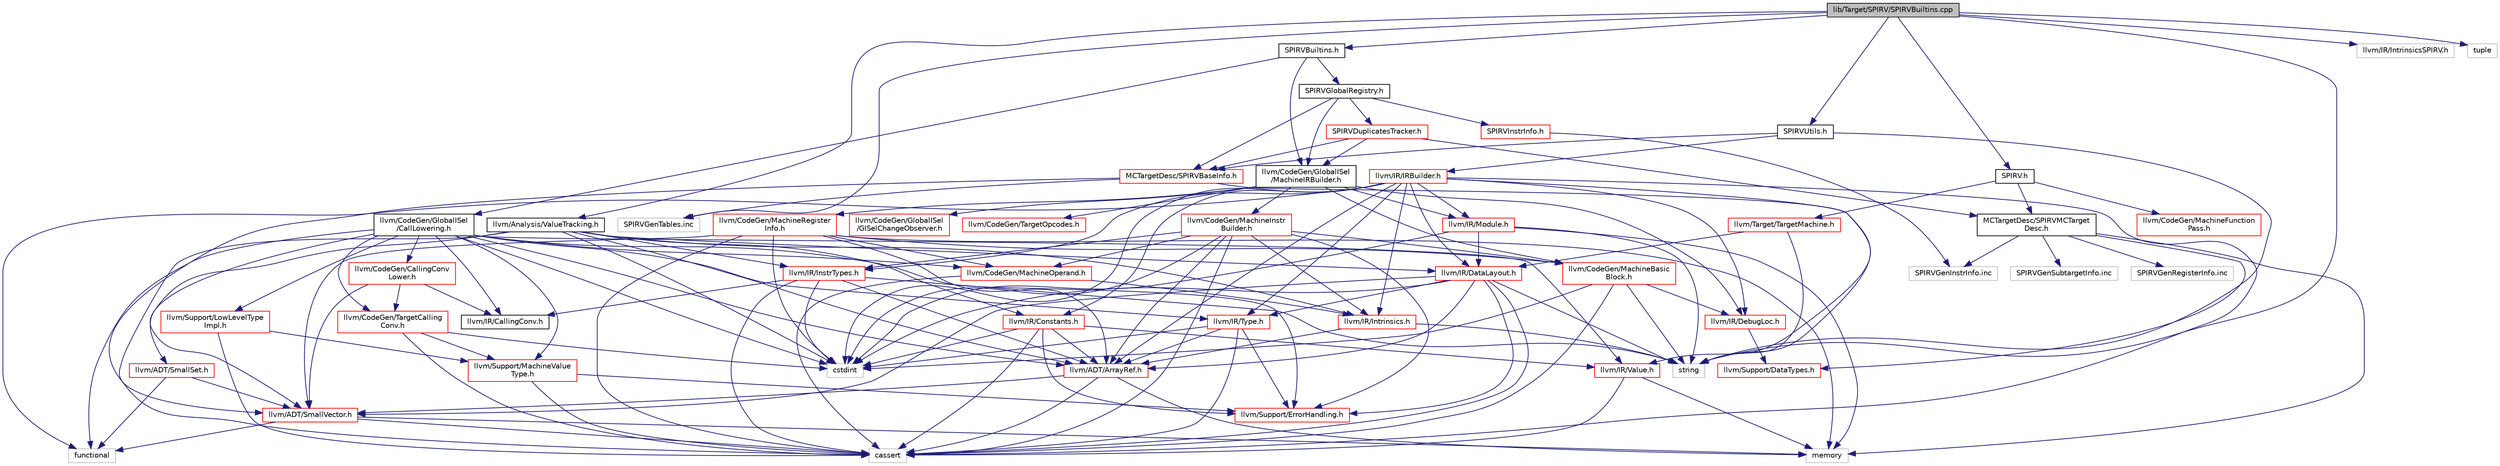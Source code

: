 digraph "lib/Target/SPIRV/SPIRVBuiltins.cpp"
{
 // LATEX_PDF_SIZE
  bgcolor="transparent";
  edge [fontname="Helvetica",fontsize="10",labelfontname="Helvetica",labelfontsize="10"];
  node [fontname="Helvetica",fontsize="10",shape=record];
  Node1 [label="lib/Target/SPIRV/SPIRVBuiltins.cpp",height=0.2,width=0.4,color="black", fillcolor="grey75", style="filled", fontcolor="black",tooltip=" "];
  Node1 -> Node2 [color="midnightblue",fontsize="10",style="solid",fontname="Helvetica"];
  Node2 [label="SPIRVBuiltins.h",height=0.2,width=0.4,color="black",URL="$SPIRVBuiltins_8h.html",tooltip=" "];
  Node2 -> Node3 [color="midnightblue",fontsize="10",style="solid",fontname="Helvetica"];
  Node3 [label="SPIRVGlobalRegistry.h",height=0.2,width=0.4,color="black",URL="$SPIRVGlobalRegistry_8h.html",tooltip=" "];
  Node3 -> Node4 [color="midnightblue",fontsize="10",style="solid",fontname="Helvetica"];
  Node4 [label="MCTargetDesc/SPIRVBaseInfo.h",height=0.2,width=0.4,color="red",URL="$SPIRVBaseInfo_8h.html",tooltip=" "];
  Node4 -> Node5 [color="midnightblue",fontsize="10",style="solid",fontname="Helvetica"];
  Node5 [label="llvm/ADT/SmallVector.h",height=0.2,width=0.4,color="red",URL="$SmallVector_8h.html",tooltip=" "];
  Node5 -> Node13 [color="midnightblue",fontsize="10",style="solid",fontname="Helvetica"];
  Node13 [label="cassert",height=0.2,width=0.4,color="grey75",tooltip=" "];
  Node5 -> Node17 [color="midnightblue",fontsize="10",style="solid",fontname="Helvetica"];
  Node17 [label="functional",height=0.2,width=0.4,color="grey75",tooltip=" "];
  Node5 -> Node21 [color="midnightblue",fontsize="10",style="solid",fontname="Helvetica"];
  Node21 [label="memory",height=0.2,width=0.4,color="grey75",tooltip=" "];
  Node4 -> Node32 [color="midnightblue",fontsize="10",style="solid",fontname="Helvetica"];
  Node32 [label="string",height=0.2,width=0.4,color="grey75",tooltip=" "];
  Node4 -> Node34 [color="midnightblue",fontsize="10",style="solid",fontname="Helvetica"];
  Node34 [label="SPIRVGenTables.inc",height=0.2,width=0.4,color="grey75",tooltip=" "];
  Node3 -> Node35 [color="midnightblue",fontsize="10",style="solid",fontname="Helvetica"];
  Node35 [label="SPIRVDuplicatesTracker.h",height=0.2,width=0.4,color="red",URL="$SPIRVDuplicatesTracker_8h.html",tooltip=" "];
  Node35 -> Node4 [color="midnightblue",fontsize="10",style="solid",fontname="Helvetica"];
  Node35 -> Node36 [color="midnightblue",fontsize="10",style="solid",fontname="Helvetica"];
  Node36 [label="MCTargetDesc/SPIRVMCTarget\lDesc.h",height=0.2,width=0.4,color="black",URL="$SPIRVMCTargetDesc_8h.html",tooltip=" "];
  Node36 -> Node37 [color="midnightblue",fontsize="10",style="solid",fontname="Helvetica"];
  Node37 [label="llvm/Support/DataTypes.h",height=0.2,width=0.4,color="red",URL="$Support_2DataTypes_8h.html",tooltip=" "];
  Node36 -> Node21 [color="midnightblue",fontsize="10",style="solid",fontname="Helvetica"];
  Node36 -> Node42 [color="midnightblue",fontsize="10",style="solid",fontname="Helvetica"];
  Node42 [label="SPIRVGenRegisterInfo.inc",height=0.2,width=0.4,color="grey75",tooltip=" "];
  Node36 -> Node43 [color="midnightblue",fontsize="10",style="solid",fontname="Helvetica"];
  Node43 [label="SPIRVGenInstrInfo.inc",height=0.2,width=0.4,color="grey75",tooltip=" "];
  Node36 -> Node44 [color="midnightblue",fontsize="10",style="solid",fontname="Helvetica"];
  Node44 [label="SPIRVGenSubtargetInfo.inc",height=0.2,width=0.4,color="grey75",tooltip=" "];
  Node35 -> Node58 [color="midnightblue",fontsize="10",style="solid",fontname="Helvetica"];
  Node58 [label="llvm/CodeGen/GlobalISel\l/MachineIRBuilder.h",height=0.2,width=0.4,color="black",URL="$MachineIRBuilder_8h.html",tooltip=" "];
  Node58 -> Node59 [color="midnightblue",fontsize="10",style="solid",fontname="Helvetica"];
  Node59 [label="llvm/CodeGen/GlobalISel\l/GISelChangeObserver.h",height=0.2,width=0.4,color="red",URL="$GISelChangeObserver_8h.html",tooltip=" "];
  Node58 -> Node80 [color="midnightblue",fontsize="10",style="solid",fontname="Helvetica"];
  Node80 [label="llvm/CodeGen/MachineBasic\lBlock.h",height=0.2,width=0.4,color="red",URL="$MachineBasicBlock_8h.html",tooltip=" "];
  Node80 -> Node134 [color="midnightblue",fontsize="10",style="solid",fontname="Helvetica"];
  Node134 [label="llvm/IR/DebugLoc.h",height=0.2,width=0.4,color="red",URL="$DebugLoc_8h.html",tooltip=" "];
  Node134 -> Node37 [color="midnightblue",fontsize="10",style="solid",fontname="Helvetica"];
  Node80 -> Node13 [color="midnightblue",fontsize="10",style="solid",fontname="Helvetica"];
  Node80 -> Node25 [color="midnightblue",fontsize="10",style="solid",fontname="Helvetica"];
  Node25 [label="cstdint",height=0.2,width=0.4,color="grey75",tooltip=" "];
  Node80 -> Node32 [color="midnightblue",fontsize="10",style="solid",fontname="Helvetica"];
  Node58 -> Node162 [color="midnightblue",fontsize="10",style="solid",fontname="Helvetica"];
  Node162 [label="llvm/CodeGen/MachineInstr\lBuilder.h",height=0.2,width=0.4,color="red",URL="$MachineInstrBuilder_8h.html",tooltip=" "];
  Node162 -> Node62 [color="midnightblue",fontsize="10",style="solid",fontname="Helvetica"];
  Node62 [label="llvm/ADT/ArrayRef.h",height=0.2,width=0.4,color="red",URL="$ArrayRef_8h.html",tooltip=" "];
  Node62 -> Node5 [color="midnightblue",fontsize="10",style="solid",fontname="Helvetica"];
  Node62 -> Node13 [color="midnightblue",fontsize="10",style="solid",fontname="Helvetica"];
  Node62 -> Node21 [color="midnightblue",fontsize="10",style="solid",fontname="Helvetica"];
  Node162 -> Node80 [color="midnightblue",fontsize="10",style="solid",fontname="Helvetica"];
  Node162 -> Node127 [color="midnightblue",fontsize="10",style="solid",fontname="Helvetica"];
  Node127 [label="llvm/CodeGen/MachineOperand.h",height=0.2,width=0.4,color="red",URL="$MachineOperand_8h.html",tooltip=" "];
  Node127 -> Node130 [color="midnightblue",fontsize="10",style="solid",fontname="Helvetica"];
  Node130 [label="llvm/IR/Intrinsics.h",height=0.2,width=0.4,color="red",URL="$Intrinsics_8h.html",tooltip=" "];
  Node130 -> Node62 [color="midnightblue",fontsize="10",style="solid",fontname="Helvetica"];
  Node130 -> Node32 [color="midnightblue",fontsize="10",style="solid",fontname="Helvetica"];
  Node127 -> Node13 [color="midnightblue",fontsize="10",style="solid",fontname="Helvetica"];
  Node162 -> Node171 [color="midnightblue",fontsize="10",style="solid",fontname="Helvetica"];
  Node171 [label="llvm/IR/InstrTypes.h",height=0.2,width=0.4,color="red",URL="$InstrTypes_8h.html",tooltip=" "];
  Node171 -> Node62 [color="midnightblue",fontsize="10",style="solid",fontname="Helvetica"];
  Node171 -> Node169 [color="midnightblue",fontsize="10",style="solid",fontname="Helvetica"];
  Node169 [label="llvm/IR/CallingConv.h",height=0.2,width=0.4,color="black",URL="$CallingConv_8h.html",tooltip=" "];
  Node171 -> Node13 [color="midnightblue",fontsize="10",style="solid",fontname="Helvetica"];
  Node171 -> Node25 [color="midnightblue",fontsize="10",style="solid",fontname="Helvetica"];
  Node171 -> Node32 [color="midnightblue",fontsize="10",style="solid",fontname="Helvetica"];
  Node162 -> Node130 [color="midnightblue",fontsize="10",style="solid",fontname="Helvetica"];
  Node162 -> Node53 [color="midnightblue",fontsize="10",style="solid",fontname="Helvetica"];
  Node53 [label="llvm/Support/ErrorHandling.h",height=0.2,width=0.4,color="red",URL="$Support_2ErrorHandling_8h.html",tooltip=" "];
  Node162 -> Node13 [color="midnightblue",fontsize="10",style="solid",fontname="Helvetica"];
  Node162 -> Node25 [color="midnightblue",fontsize="10",style="solid",fontname="Helvetica"];
  Node58 -> Node190 [color="midnightblue",fontsize="10",style="solid",fontname="Helvetica"];
  Node190 [label="llvm/CodeGen/MachineRegister\lInfo.h",height=0.2,width=0.4,color="red",URL="$MachineRegisterInfo_8h.html",tooltip=" "];
  Node190 -> Node62 [color="midnightblue",fontsize="10",style="solid",fontname="Helvetica"];
  Node190 -> Node5 [color="midnightblue",fontsize="10",style="solid",fontname="Helvetica"];
  Node190 -> Node80 [color="midnightblue",fontsize="10",style="solid",fontname="Helvetica"];
  Node190 -> Node127 [color="midnightblue",fontsize="10",style="solid",fontname="Helvetica"];
  Node190 -> Node13 [color="midnightblue",fontsize="10",style="solid",fontname="Helvetica"];
  Node190 -> Node25 [color="midnightblue",fontsize="10",style="solid",fontname="Helvetica"];
  Node190 -> Node21 [color="midnightblue",fontsize="10",style="solid",fontname="Helvetica"];
  Node58 -> Node132 [color="midnightblue",fontsize="10",style="solid",fontname="Helvetica"];
  Node132 [label="llvm/CodeGen/TargetOpcodes.h",height=0.2,width=0.4,color="red",URL="$TargetOpcodes_8h.html",tooltip=" "];
  Node58 -> Node134 [color="midnightblue",fontsize="10",style="solid",fontname="Helvetica"];
  Node58 -> Node217 [color="midnightblue",fontsize="10",style="solid",fontname="Helvetica"];
  Node217 [label="llvm/IR/Module.h",height=0.2,width=0.4,color="red",URL="$Module_8h.html",tooltip=" "];
  Node217 -> Node219 [color="midnightblue",fontsize="10",style="solid",fontname="Helvetica"];
  Node219 [label="llvm/IR/DataLayout.h",height=0.2,width=0.4,color="red",URL="$DataLayout_8h.html",tooltip=" "];
  Node219 -> Node62 [color="midnightblue",fontsize="10",style="solid",fontname="Helvetica"];
  Node219 -> Node5 [color="midnightblue",fontsize="10",style="solid",fontname="Helvetica"];
  Node219 -> Node120 [color="midnightblue",fontsize="10",style="solid",fontname="Helvetica"];
  Node120 [label="llvm/IR/Type.h",height=0.2,width=0.4,color="red",URL="$Type_8h.html",tooltip=" "];
  Node120 -> Node62 [color="midnightblue",fontsize="10",style="solid",fontname="Helvetica"];
  Node120 -> Node53 [color="midnightblue",fontsize="10",style="solid",fontname="Helvetica"];
  Node120 -> Node13 [color="midnightblue",fontsize="10",style="solid",fontname="Helvetica"];
  Node120 -> Node25 [color="midnightblue",fontsize="10",style="solid",fontname="Helvetica"];
  Node219 -> Node53 [color="midnightblue",fontsize="10",style="solid",fontname="Helvetica"];
  Node219 -> Node13 [color="midnightblue",fontsize="10",style="solid",fontname="Helvetica"];
  Node219 -> Node25 [color="midnightblue",fontsize="10",style="solid",fontname="Helvetica"];
  Node219 -> Node32 [color="midnightblue",fontsize="10",style="solid",fontname="Helvetica"];
  Node217 -> Node25 [color="midnightblue",fontsize="10",style="solid",fontname="Helvetica"];
  Node217 -> Node21 [color="midnightblue",fontsize="10",style="solid",fontname="Helvetica"];
  Node217 -> Node32 [color="midnightblue",fontsize="10",style="solid",fontname="Helvetica"];
  Node3 -> Node255 [color="midnightblue",fontsize="10",style="solid",fontname="Helvetica"];
  Node255 [label="SPIRVInstrInfo.h",height=0.2,width=0.4,color="red",URL="$SPIRVInstrInfo_8h.html",tooltip=" "];
  Node255 -> Node43 [color="midnightblue",fontsize="10",style="solid",fontname="Helvetica"];
  Node3 -> Node58 [color="midnightblue",fontsize="10",style="solid",fontname="Helvetica"];
  Node2 -> Node267 [color="midnightblue",fontsize="10",style="solid",fontname="Helvetica"];
  Node267 [label="llvm/CodeGen/GlobalISel\l/CallLowering.h",height=0.2,width=0.4,color="black",URL="$CallLowering_8h.html",tooltip=" "];
  Node267 -> Node62 [color="midnightblue",fontsize="10",style="solid",fontname="Helvetica"];
  Node267 -> Node5 [color="midnightblue",fontsize="10",style="solid",fontname="Helvetica"];
  Node267 -> Node268 [color="midnightblue",fontsize="10",style="solid",fontname="Helvetica"];
  Node268 [label="llvm/CodeGen/CallingConv\lLower.h",height=0.2,width=0.4,color="red",URL="$CallingConvLower_8h.html",tooltip=" "];
  Node268 -> Node5 [color="midnightblue",fontsize="10",style="solid",fontname="Helvetica"];
  Node268 -> Node269 [color="midnightblue",fontsize="10",style="solid",fontname="Helvetica"];
  Node269 [label="llvm/CodeGen/TargetCalling\lConv.h",height=0.2,width=0.4,color="red",URL="$TargetCallingConv_8h.html",tooltip=" "];
  Node269 -> Node125 [color="midnightblue",fontsize="10",style="solid",fontname="Helvetica"];
  Node125 [label="llvm/Support/MachineValue\lType.h",height=0.2,width=0.4,color="red",URL="$MachineValueType_8h.html",tooltip=" "];
  Node125 -> Node53 [color="midnightblue",fontsize="10",style="solid",fontname="Helvetica"];
  Node125 -> Node13 [color="midnightblue",fontsize="10",style="solid",fontname="Helvetica"];
  Node269 -> Node13 [color="midnightblue",fontsize="10",style="solid",fontname="Helvetica"];
  Node269 -> Node25 [color="midnightblue",fontsize="10",style="solid",fontname="Helvetica"];
  Node268 -> Node169 [color="midnightblue",fontsize="10",style="solid",fontname="Helvetica"];
  Node267 -> Node127 [color="midnightblue",fontsize="10",style="solid",fontname="Helvetica"];
  Node267 -> Node269 [color="midnightblue",fontsize="10",style="solid",fontname="Helvetica"];
  Node267 -> Node169 [color="midnightblue",fontsize="10",style="solid",fontname="Helvetica"];
  Node267 -> Node120 [color="midnightblue",fontsize="10",style="solid",fontname="Helvetica"];
  Node267 -> Node106 [color="midnightblue",fontsize="10",style="solid",fontname="Helvetica"];
  Node106 [label="llvm/IR/Value.h",height=0.2,width=0.4,color="red",URL="$Value_8h.html",tooltip=" "];
  Node106 -> Node13 [color="midnightblue",fontsize="10",style="solid",fontname="Helvetica"];
  Node106 -> Node21 [color="midnightblue",fontsize="10",style="solid",fontname="Helvetica"];
  Node267 -> Node53 [color="midnightblue",fontsize="10",style="solid",fontname="Helvetica"];
  Node267 -> Node123 [color="midnightblue",fontsize="10",style="solid",fontname="Helvetica"];
  Node123 [label="llvm/Support/LowLevelType\lImpl.h",height=0.2,width=0.4,color="red",URL="$LowLevelTypeImpl_8h.html",tooltip=" "];
  Node123 -> Node125 [color="midnightblue",fontsize="10",style="solid",fontname="Helvetica"];
  Node123 -> Node13 [color="midnightblue",fontsize="10",style="solid",fontname="Helvetica"];
  Node267 -> Node125 [color="midnightblue",fontsize="10",style="solid",fontname="Helvetica"];
  Node267 -> Node25 [color="midnightblue",fontsize="10",style="solid",fontname="Helvetica"];
  Node267 -> Node17 [color="midnightblue",fontsize="10",style="solid",fontname="Helvetica"];
  Node2 -> Node58 [color="midnightblue",fontsize="10",style="solid",fontname="Helvetica"];
  Node1 -> Node271 [color="midnightblue",fontsize="10",style="solid",fontname="Helvetica"];
  Node271 [label="SPIRV.h",height=0.2,width=0.4,color="black",URL="$SPIRV_8h.html",tooltip=" "];
  Node271 -> Node36 [color="midnightblue",fontsize="10",style="solid",fontname="Helvetica"];
  Node271 -> Node264 [color="midnightblue",fontsize="10",style="solid",fontname="Helvetica"];
  Node264 [label="llvm/CodeGen/MachineFunction\lPass.h",height=0.2,width=0.4,color="red",URL="$MachineFunctionPass_8h.html",tooltip=" "];
  Node271 -> Node272 [color="midnightblue",fontsize="10",style="solid",fontname="Helvetica"];
  Node272 [label="llvm/Target/TargetMachine.h",height=0.2,width=0.4,color="red",URL="$Target_2TargetMachine_8h.html",tooltip=" "];
  Node272 -> Node219 [color="midnightblue",fontsize="10",style="solid",fontname="Helvetica"];
  Node272 -> Node32 [color="midnightblue",fontsize="10",style="solid",fontname="Helvetica"];
  Node1 -> Node276 [color="midnightblue",fontsize="10",style="solid",fontname="Helvetica"];
  Node276 [label="SPIRVUtils.h",height=0.2,width=0.4,color="black",URL="$SPIRVUtils_8h.html",tooltip=" "];
  Node276 -> Node4 [color="midnightblue",fontsize="10",style="solid",fontname="Helvetica"];
  Node276 -> Node277 [color="midnightblue",fontsize="10",style="solid",fontname="Helvetica"];
  Node277 [label="llvm/IR/IRBuilder.h",height=0.2,width=0.4,color="red",URL="$IRBuilder_8h.html",tooltip=" "];
  Node277 -> Node62 [color="midnightblue",fontsize="10",style="solid",fontname="Helvetica"];
  Node277 -> Node279 [color="midnightblue",fontsize="10",style="solid",fontname="Helvetica"];
  Node279 [label="llvm/IR/Constants.h",height=0.2,width=0.4,color="red",URL="$Constants_8h.html",tooltip=" "];
  Node279 -> Node62 [color="midnightblue",fontsize="10",style="solid",fontname="Helvetica"];
  Node279 -> Node106 [color="midnightblue",fontsize="10",style="solid",fontname="Helvetica"];
  Node279 -> Node53 [color="midnightblue",fontsize="10",style="solid",fontname="Helvetica"];
  Node279 -> Node13 [color="midnightblue",fontsize="10",style="solid",fontname="Helvetica"];
  Node279 -> Node25 [color="midnightblue",fontsize="10",style="solid",fontname="Helvetica"];
  Node277 -> Node219 [color="midnightblue",fontsize="10",style="solid",fontname="Helvetica"];
  Node277 -> Node134 [color="midnightblue",fontsize="10",style="solid",fontname="Helvetica"];
  Node277 -> Node171 [color="midnightblue",fontsize="10",style="solid",fontname="Helvetica"];
  Node277 -> Node130 [color="midnightblue",fontsize="10",style="solid",fontname="Helvetica"];
  Node277 -> Node217 [color="midnightblue",fontsize="10",style="solid",fontname="Helvetica"];
  Node277 -> Node120 [color="midnightblue",fontsize="10",style="solid",fontname="Helvetica"];
  Node277 -> Node106 [color="midnightblue",fontsize="10",style="solid",fontname="Helvetica"];
  Node277 -> Node13 [color="midnightblue",fontsize="10",style="solid",fontname="Helvetica"];
  Node277 -> Node25 [color="midnightblue",fontsize="10",style="solid",fontname="Helvetica"];
  Node277 -> Node17 [color="midnightblue",fontsize="10",style="solid",fontname="Helvetica"];
  Node276 -> Node32 [color="midnightblue",fontsize="10",style="solid",fontname="Helvetica"];
  Node1 -> Node287 [color="midnightblue",fontsize="10",style="solid",fontname="Helvetica"];
  Node287 [label="llvm/Analysis/ValueTracking.h",height=0.2,width=0.4,color="black",URL="$ValueTracking_8h.html",tooltip=" "];
  Node287 -> Node62 [color="midnightblue",fontsize="10",style="solid",fontname="Helvetica"];
  Node287 -> Node87 [color="midnightblue",fontsize="10",style="solid",fontname="Helvetica"];
  Node87 [label="llvm/ADT/SmallSet.h",height=0.2,width=0.4,color="red",URL="$SmallSet_8h.html",tooltip=" "];
  Node87 -> Node5 [color="midnightblue",fontsize="10",style="solid",fontname="Helvetica"];
  Node87 -> Node17 [color="midnightblue",fontsize="10",style="solid",fontname="Helvetica"];
  Node287 -> Node279 [color="midnightblue",fontsize="10",style="solid",fontname="Helvetica"];
  Node287 -> Node219 [color="midnightblue",fontsize="10",style="solid",fontname="Helvetica"];
  Node287 -> Node171 [color="midnightblue",fontsize="10",style="solid",fontname="Helvetica"];
  Node287 -> Node130 [color="midnightblue",fontsize="10",style="solid",fontname="Helvetica"];
  Node287 -> Node13 [color="midnightblue",fontsize="10",style="solid",fontname="Helvetica"];
  Node287 -> Node25 [color="midnightblue",fontsize="10",style="solid",fontname="Helvetica"];
  Node1 -> Node288 [color="midnightblue",fontsize="10",style="solid",fontname="Helvetica"];
  Node288 [label="llvm/IR/IntrinsicsSPIRV.h",height=0.2,width=0.4,color="grey75",tooltip=" "];
  Node1 -> Node32 [color="midnightblue",fontsize="10",style="solid",fontname="Helvetica"];
  Node1 -> Node26 [color="midnightblue",fontsize="10",style="solid",fontname="Helvetica"];
  Node26 [label="tuple",height=0.2,width=0.4,color="grey75",tooltip=" "];
  Node1 -> Node34 [color="midnightblue",fontsize="10",style="solid",fontname="Helvetica"];
}
